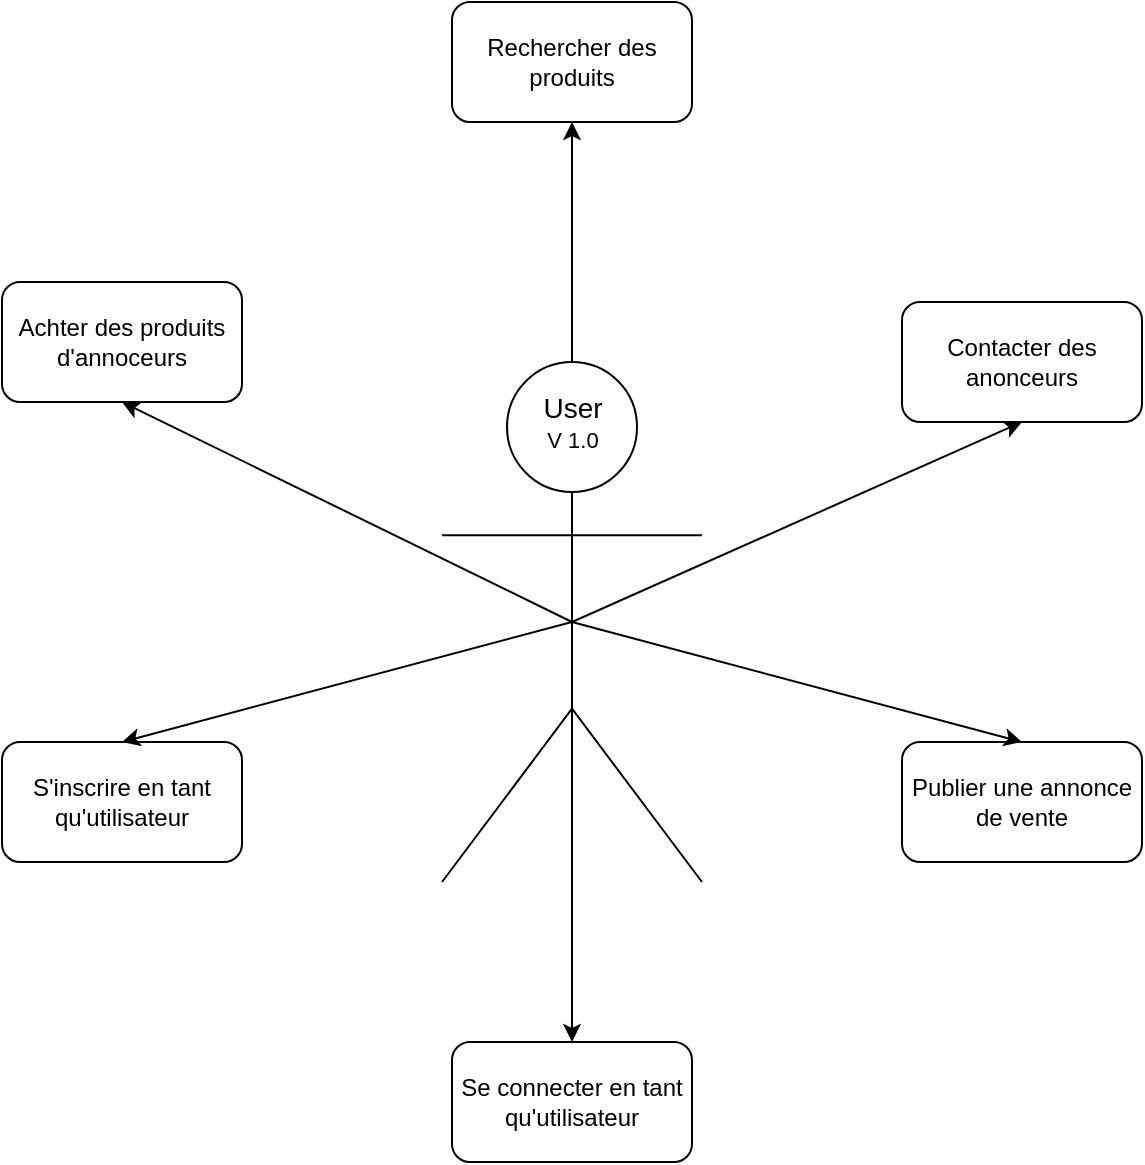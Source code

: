 <mxfile version="14.1.8" type="device"><diagram id="J0n3tVGhNhJ_oGhjsl-G" name="Page-1"><mxGraphModel dx="1422" dy="832" grid="1" gridSize="10" guides="1" tooltips="1" connect="1" arrows="1" fold="1" page="1" pageScale="1" pageWidth="827" pageHeight="1169" math="0" shadow="0"><root><mxCell id="0"/><mxCell id="1" parent="0"/><mxCell id="cfgoDA3PxZ3VHnATgTaJ-1" value="" style="shape=umlActor;verticalLabelPosition=bottom;verticalAlign=top;html=1;outlineConnect=0;" vertex="1" parent="1"><mxGeometry x="360" y="230" width="130" height="260" as="geometry"/></mxCell><mxCell id="cfgoDA3PxZ3VHnATgTaJ-4" value="Achter des produits d'annoceurs" style="rounded=1;whiteSpace=wrap;html=1;" vertex="1" parent="1"><mxGeometry x="140" y="190" width="120" height="60" as="geometry"/></mxCell><mxCell id="cfgoDA3PxZ3VHnATgTaJ-7" value="Se connecter en tant qu'utilisateur" style="rounded=1;whiteSpace=wrap;html=1;" vertex="1" parent="1"><mxGeometry x="365" y="570" width="120" height="60" as="geometry"/></mxCell><mxCell id="cfgoDA3PxZ3VHnATgTaJ-8" value="S'inscrire en tant qu'utilisateur" style="rounded=1;whiteSpace=wrap;html=1;" vertex="1" parent="1"><mxGeometry x="140" y="420" width="120" height="60" as="geometry"/></mxCell><mxCell id="cfgoDA3PxZ3VHnATgTaJ-9" value="Contacter des anonceurs" style="rounded=1;whiteSpace=wrap;html=1;" vertex="1" parent="1"><mxGeometry x="590" y="200" width="120" height="60" as="geometry"/></mxCell><mxCell id="cfgoDA3PxZ3VHnATgTaJ-10" value="Publier une annonce de vente" style="rounded=1;whiteSpace=wrap;html=1;" vertex="1" parent="1"><mxGeometry x="590" y="420" width="120" height="60" as="geometry"/></mxCell><mxCell id="cfgoDA3PxZ3VHnATgTaJ-11" value="Rechercher des produits" style="rounded=1;whiteSpace=wrap;html=1;" vertex="1" parent="1"><mxGeometry x="365" y="50" width="120" height="60" as="geometry"/></mxCell><mxCell id="cfgoDA3PxZ3VHnATgTaJ-12" value="" style="endArrow=classic;html=1;exitX=0.5;exitY=0.5;exitDx=0;exitDy=0;exitPerimeter=0;entryX=0.5;entryY=1;entryDx=0;entryDy=0;" edge="1" parent="1" source="cfgoDA3PxZ3VHnATgTaJ-1" target="cfgoDA3PxZ3VHnATgTaJ-4"><mxGeometry width="50" height="50" relative="1" as="geometry"><mxPoint x="250" y="360" as="sourcePoint"/><mxPoint x="300" y="310" as="targetPoint"/></mxGeometry></mxCell><mxCell id="cfgoDA3PxZ3VHnATgTaJ-13" value="" style="endArrow=classic;html=1;exitX=0.5;exitY=0.5;exitDx=0;exitDy=0;exitPerimeter=0;entryX=0.5;entryY=0;entryDx=0;entryDy=0;" edge="1" parent="1" source="cfgoDA3PxZ3VHnATgTaJ-1" target="cfgoDA3PxZ3VHnATgTaJ-8"><mxGeometry width="50" height="50" relative="1" as="geometry"><mxPoint x="435" y="370" as="sourcePoint"/><mxPoint x="210" y="260" as="targetPoint"/></mxGeometry></mxCell><mxCell id="cfgoDA3PxZ3VHnATgTaJ-14" value="" style="endArrow=classic;html=1;entryX=0.5;entryY=0;entryDx=0;entryDy=0;" edge="1" parent="1" target="cfgoDA3PxZ3VHnATgTaJ-7"><mxGeometry width="50" height="50" relative="1" as="geometry"><mxPoint x="425" y="360" as="sourcePoint"/><mxPoint x="220" y="270" as="targetPoint"/></mxGeometry></mxCell><mxCell id="cfgoDA3PxZ3VHnATgTaJ-15" value="" style="endArrow=classic;html=1;entryX=0.5;entryY=0;entryDx=0;entryDy=0;" edge="1" parent="1" target="cfgoDA3PxZ3VHnATgTaJ-10"><mxGeometry width="50" height="50" relative="1" as="geometry"><mxPoint x="425" y="360" as="sourcePoint"/><mxPoint x="230" y="280" as="targetPoint"/></mxGeometry></mxCell><mxCell id="cfgoDA3PxZ3VHnATgTaJ-16" value="" style="endArrow=classic;html=1;exitX=0.5;exitY=0.5;exitDx=0;exitDy=0;exitPerimeter=0;entryX=0.5;entryY=1;entryDx=0;entryDy=0;" edge="1" parent="1" source="cfgoDA3PxZ3VHnATgTaJ-1" target="cfgoDA3PxZ3VHnATgTaJ-9"><mxGeometry width="50" height="50" relative="1" as="geometry"><mxPoint x="775" y="380" as="sourcePoint"/><mxPoint x="550" y="270" as="targetPoint"/></mxGeometry></mxCell><mxCell id="cfgoDA3PxZ3VHnATgTaJ-17" value="" style="endArrow=classic;html=1;exitX=0.5;exitY=0;exitDx=0;exitDy=0;exitPerimeter=0;entryX=0.5;entryY=1;entryDx=0;entryDy=0;" edge="1" parent="1" source="cfgoDA3PxZ3VHnATgTaJ-1" target="cfgoDA3PxZ3VHnATgTaJ-11"><mxGeometry width="50" height="50" relative="1" as="geometry"><mxPoint x="385" y="190" as="sourcePoint"/><mxPoint x="160" y="80" as="targetPoint"/></mxGeometry></mxCell><mxCell id="cfgoDA3PxZ3VHnATgTaJ-19" value="&lt;font&gt;&lt;span style=&quot;font-size: 14px&quot;&gt;User&lt;/span&gt;&lt;br&gt;&lt;font style=&quot;font-size: 11px&quot;&gt;V 1.0&lt;/font&gt;&lt;/font&gt;" style="text;html=1;align=center;verticalAlign=middle;resizable=0;points=[];autosize=1;" vertex="1" parent="1"><mxGeometry x="400" y="245" width="50" height="30" as="geometry"/></mxCell></root></mxGraphModel></diagram></mxfile>